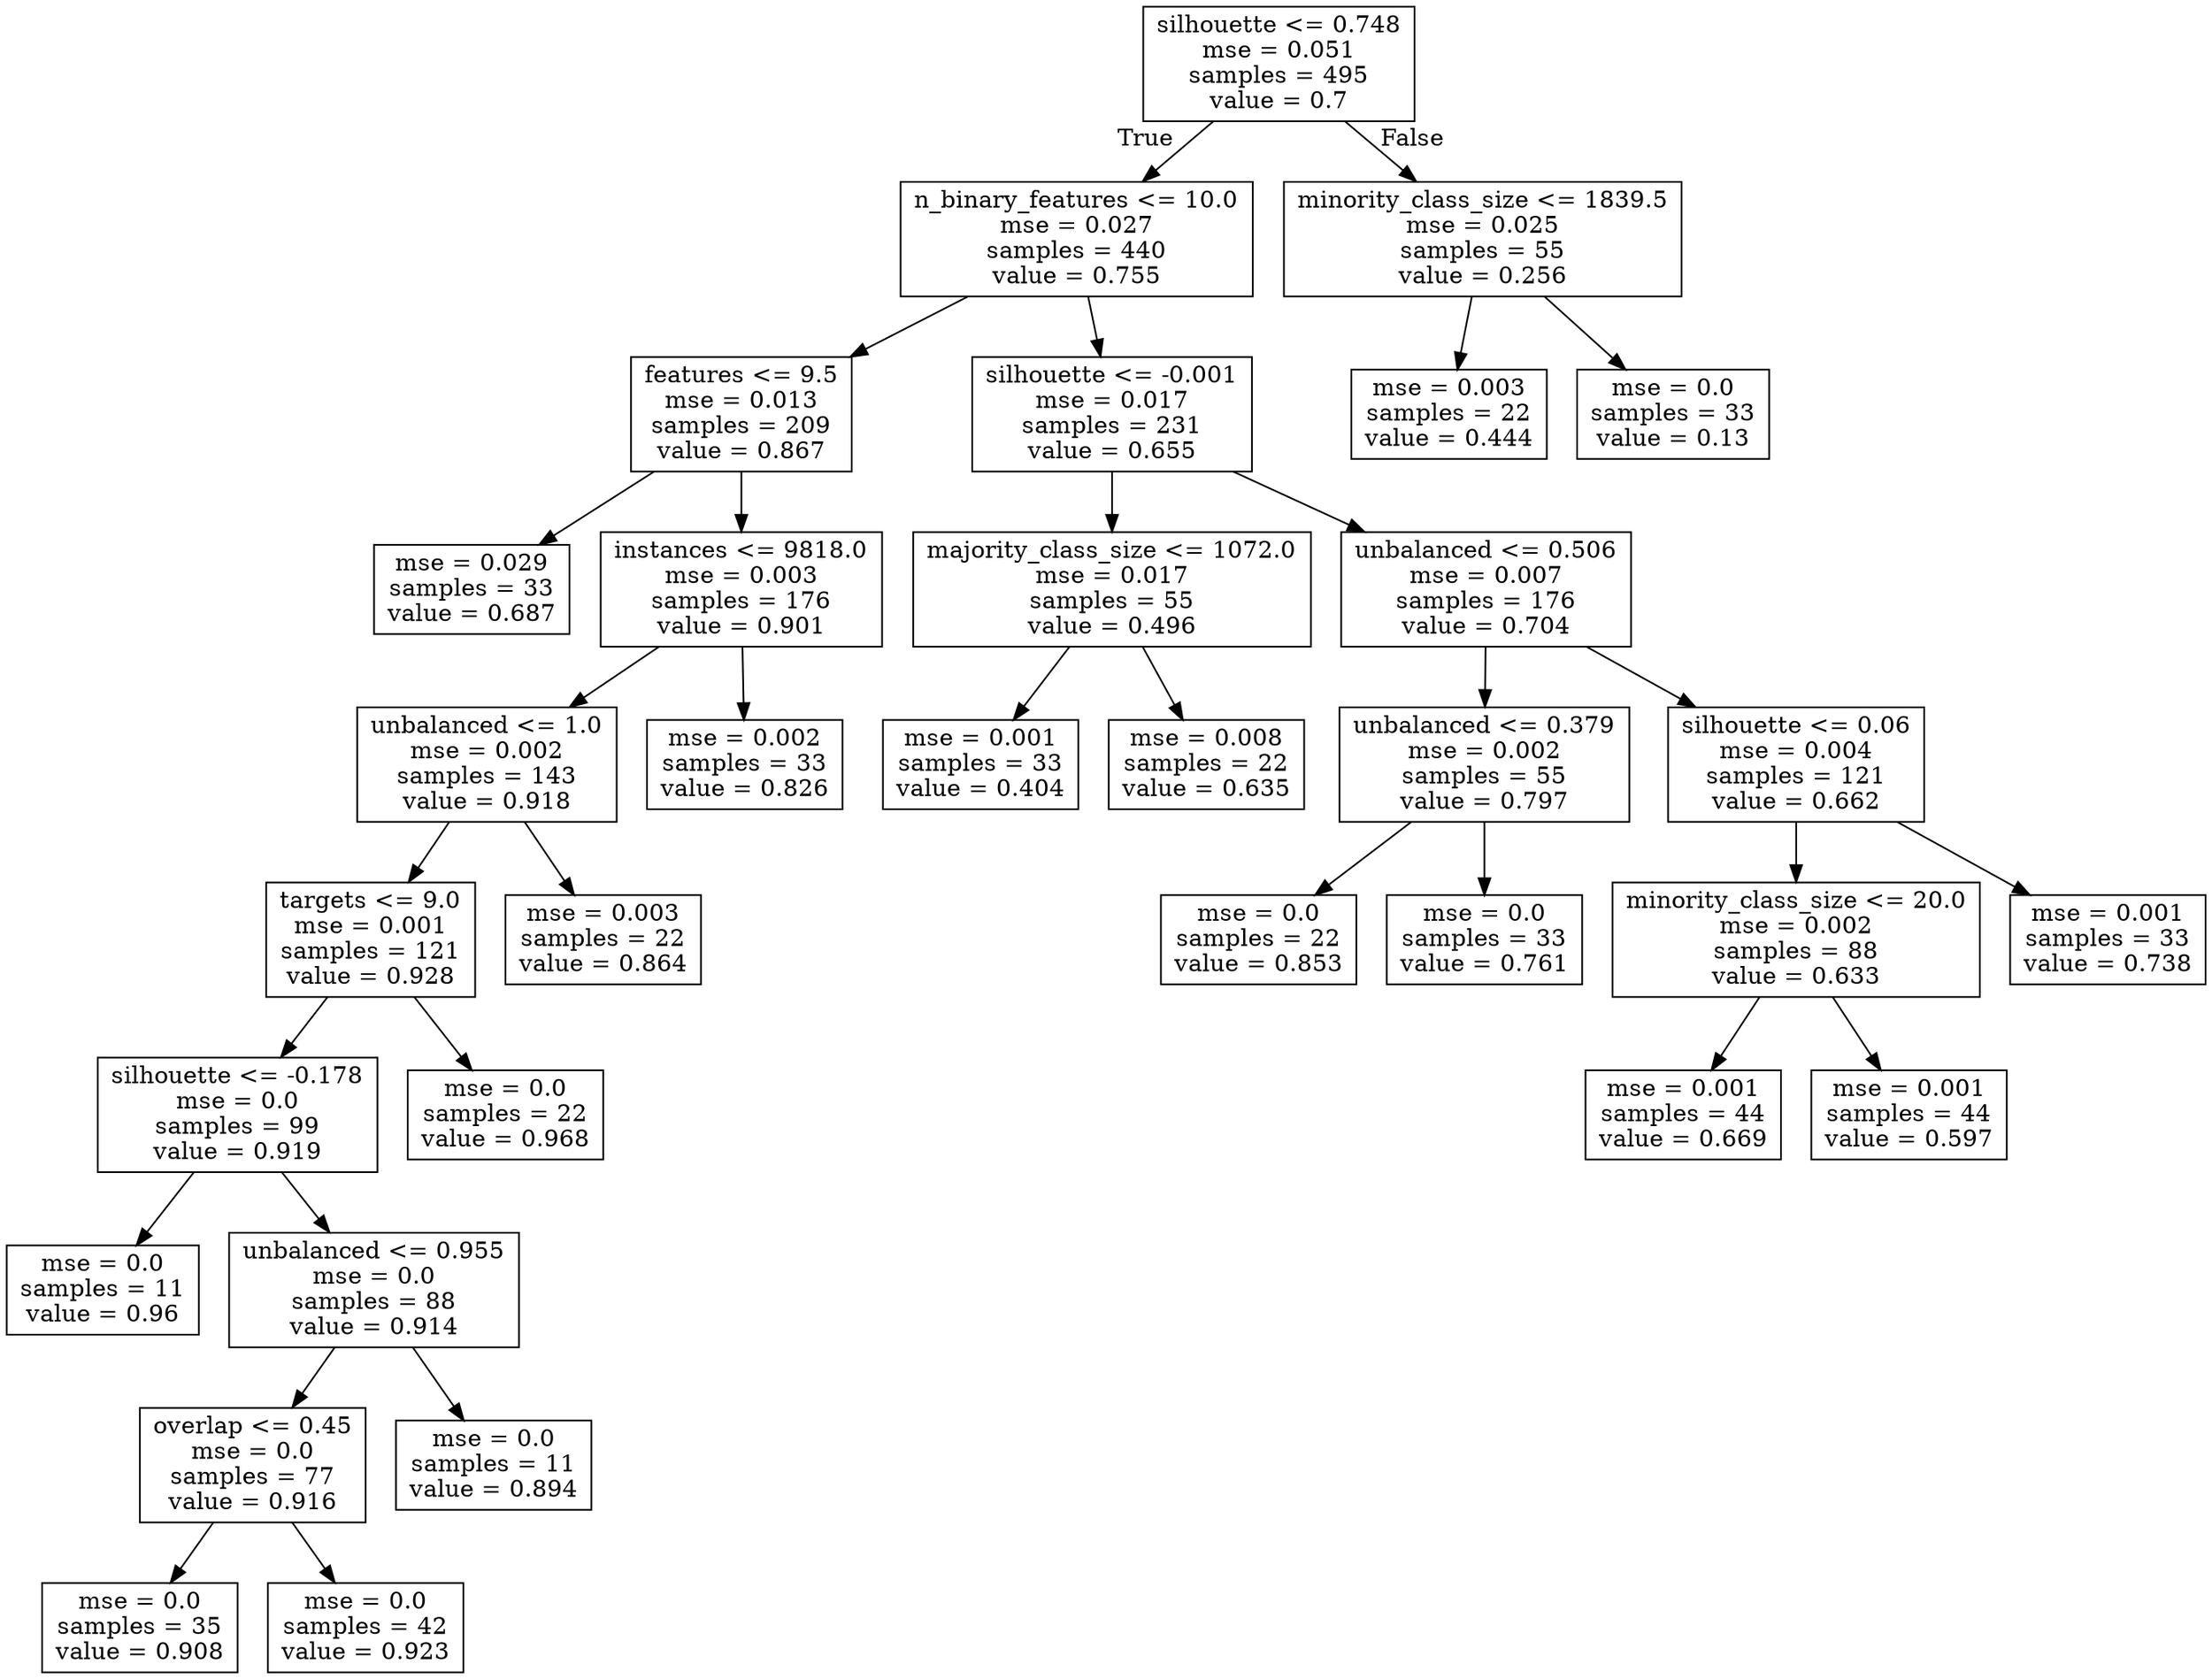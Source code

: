 digraph Tree {
node [shape=box] ;
0 [label="silhouette <= 0.748\nmse = 0.051\nsamples = 495\nvalue = 0.7"] ;
1 [label="n_binary_features <= 10.0\nmse = 0.027\nsamples = 440\nvalue = 0.755"] ;
0 -> 1 [labeldistance=2.5, labelangle=45, headlabel="True"] ;
2 [label="features <= 9.5\nmse = 0.013\nsamples = 209\nvalue = 0.867"] ;
1 -> 2 ;
3 [label="mse = 0.029\nsamples = 33\nvalue = 0.687"] ;
2 -> 3 ;
4 [label="instances <= 9818.0\nmse = 0.003\nsamples = 176\nvalue = 0.901"] ;
2 -> 4 ;
5 [label="unbalanced <= 1.0\nmse = 0.002\nsamples = 143\nvalue = 0.918"] ;
4 -> 5 ;
6 [label="targets <= 9.0\nmse = 0.001\nsamples = 121\nvalue = 0.928"] ;
5 -> 6 ;
7 [label="silhouette <= -0.178\nmse = 0.0\nsamples = 99\nvalue = 0.919"] ;
6 -> 7 ;
8 [label="mse = 0.0\nsamples = 11\nvalue = 0.96"] ;
7 -> 8 ;
9 [label="unbalanced <= 0.955\nmse = 0.0\nsamples = 88\nvalue = 0.914"] ;
7 -> 9 ;
10 [label="overlap <= 0.45\nmse = 0.0\nsamples = 77\nvalue = 0.916"] ;
9 -> 10 ;
11 [label="mse = 0.0\nsamples = 35\nvalue = 0.908"] ;
10 -> 11 ;
12 [label="mse = 0.0\nsamples = 42\nvalue = 0.923"] ;
10 -> 12 ;
13 [label="mse = 0.0\nsamples = 11\nvalue = 0.894"] ;
9 -> 13 ;
14 [label="mse = 0.0\nsamples = 22\nvalue = 0.968"] ;
6 -> 14 ;
15 [label="mse = 0.003\nsamples = 22\nvalue = 0.864"] ;
5 -> 15 ;
16 [label="mse = 0.002\nsamples = 33\nvalue = 0.826"] ;
4 -> 16 ;
17 [label="silhouette <= -0.001\nmse = 0.017\nsamples = 231\nvalue = 0.655"] ;
1 -> 17 ;
18 [label="majority_class_size <= 1072.0\nmse = 0.017\nsamples = 55\nvalue = 0.496"] ;
17 -> 18 ;
19 [label="mse = 0.001\nsamples = 33\nvalue = 0.404"] ;
18 -> 19 ;
20 [label="mse = 0.008\nsamples = 22\nvalue = 0.635"] ;
18 -> 20 ;
21 [label="unbalanced <= 0.506\nmse = 0.007\nsamples = 176\nvalue = 0.704"] ;
17 -> 21 ;
22 [label="unbalanced <= 0.379\nmse = 0.002\nsamples = 55\nvalue = 0.797"] ;
21 -> 22 ;
23 [label="mse = 0.0\nsamples = 22\nvalue = 0.853"] ;
22 -> 23 ;
24 [label="mse = 0.0\nsamples = 33\nvalue = 0.761"] ;
22 -> 24 ;
25 [label="silhouette <= 0.06\nmse = 0.004\nsamples = 121\nvalue = 0.662"] ;
21 -> 25 ;
26 [label="minority_class_size <= 20.0\nmse = 0.002\nsamples = 88\nvalue = 0.633"] ;
25 -> 26 ;
27 [label="mse = 0.001\nsamples = 44\nvalue = 0.669"] ;
26 -> 27 ;
28 [label="mse = 0.001\nsamples = 44\nvalue = 0.597"] ;
26 -> 28 ;
29 [label="mse = 0.001\nsamples = 33\nvalue = 0.738"] ;
25 -> 29 ;
30 [label="minority_class_size <= 1839.5\nmse = 0.025\nsamples = 55\nvalue = 0.256"] ;
0 -> 30 [labeldistance=2.5, labelangle=-45, headlabel="False"] ;
31 [label="mse = 0.003\nsamples = 22\nvalue = 0.444"] ;
30 -> 31 ;
32 [label="mse = 0.0\nsamples = 33\nvalue = 0.13"] ;
30 -> 32 ;
}